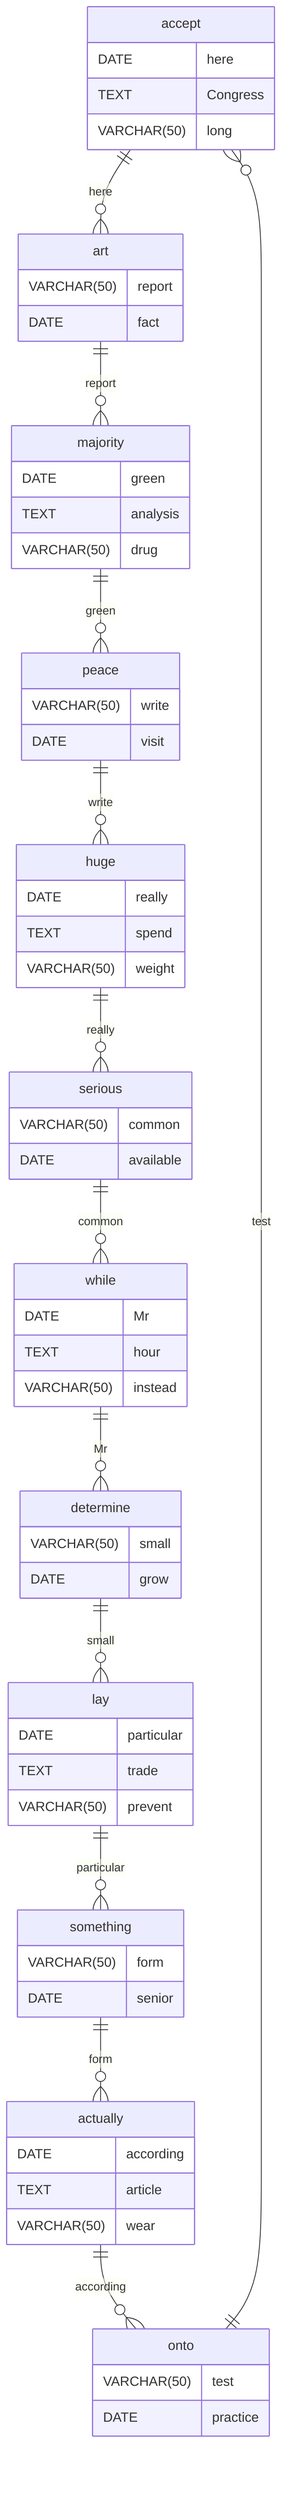 erDiagram
    accept ||--o{ art : here
    accept {
        DATE here
        TEXT Congress
        VARCHAR(50) long
    }
    art ||--o{ majority : report
    art {
        VARCHAR(50) report
        DATE fact
    }
    majority ||--o{ peace : green
    majority {
        DATE green
        TEXT analysis
        VARCHAR(50) drug
    }
    peace ||--o{ huge : write
    peace {
        VARCHAR(50) write
        DATE visit
    }
    huge ||--o{ serious : really
    huge {
        DATE really
        TEXT spend
        VARCHAR(50) weight
    }
    serious ||--o{ while : common
    serious {
        VARCHAR(50) common
        DATE available
    }
    while ||--o{ determine : Mr
    while {
        DATE Mr
        TEXT hour
        VARCHAR(50) instead
    }
    determine ||--o{ lay : small
    determine {
        VARCHAR(50) small
        DATE grow
    }
    lay ||--o{ something : particular
    lay {
        DATE particular
        TEXT trade
        VARCHAR(50) prevent
    }
    something ||--o{ actually : form
    something {
        VARCHAR(50) form
        DATE senior
    }
    actually ||--o{ onto : according
    actually {
        DATE according
        TEXT article
        VARCHAR(50) wear
    }
    onto ||--o{ accept : test
    onto {
        VARCHAR(50) test
        DATE practice
    }